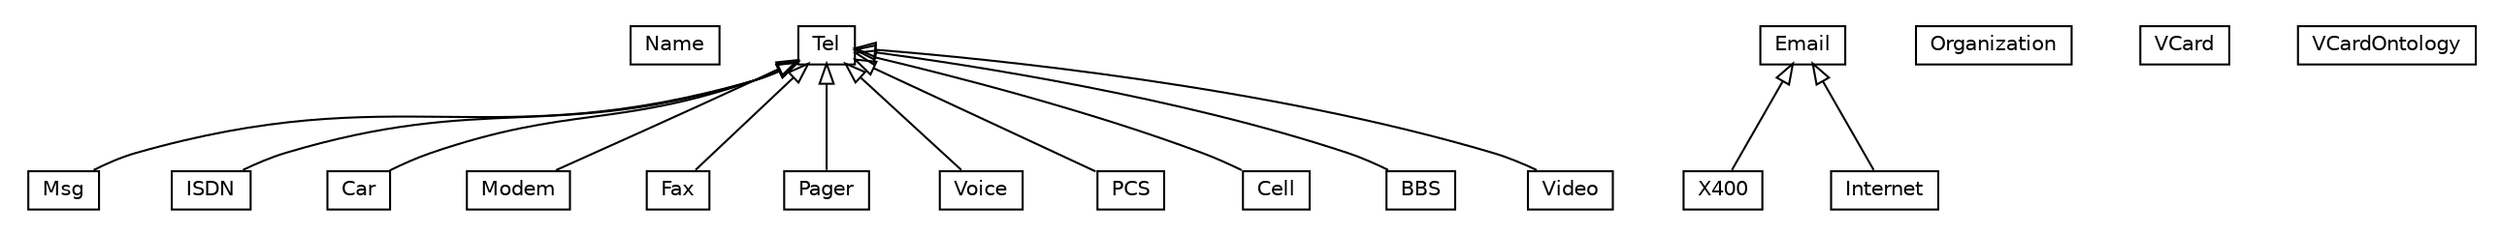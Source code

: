 #!/usr/local/bin/dot
#
# Class diagram 
# Generated by UMLGraph version R5_6-24-gf6e263 (http://www.umlgraph.org/)
#

digraph G {
	edge [fontname="Helvetica",fontsize=10,labelfontname="Helvetica",labelfontsize=10];
	node [fontname="Helvetica",fontsize=10,shape=plaintext];
	nodesep=0.25;
	ranksep=0.5;
	// org.universAAL.ontology.vcard.Name
	c21681 [label=<<table title="org.universAAL.ontology.vcard.Name" border="0" cellborder="1" cellspacing="0" cellpadding="2" port="p" href="./Name.html">
		<tr><td><table border="0" cellspacing="0" cellpadding="1">
<tr><td align="center" balign="center"> Name </td></tr>
		</table></td></tr>
		</table>>, URL="./Name.html", fontname="Helvetica", fontcolor="black", fontsize=10.0];
	// org.universAAL.ontology.vcard.Msg
	c21682 [label=<<table title="org.universAAL.ontology.vcard.Msg" border="0" cellborder="1" cellspacing="0" cellpadding="2" port="p" href="./Msg.html">
		<tr><td><table border="0" cellspacing="0" cellpadding="1">
<tr><td align="center" balign="center"> Msg </td></tr>
		</table></td></tr>
		</table>>, URL="./Msg.html", fontname="Helvetica", fontcolor="black", fontsize=10.0];
	// org.universAAL.ontology.vcard.X400
	c21683 [label=<<table title="org.universAAL.ontology.vcard.X400" border="0" cellborder="1" cellspacing="0" cellpadding="2" port="p" href="./X400.html">
		<tr><td><table border="0" cellspacing="0" cellpadding="1">
<tr><td align="center" balign="center"> X400 </td></tr>
		</table></td></tr>
		</table>>, URL="./X400.html", fontname="Helvetica", fontcolor="black", fontsize=10.0];
	// org.universAAL.ontology.vcard.ISDN
	c21684 [label=<<table title="org.universAAL.ontology.vcard.ISDN" border="0" cellborder="1" cellspacing="0" cellpadding="2" port="p" href="./ISDN.html">
		<tr><td><table border="0" cellspacing="0" cellpadding="1">
<tr><td align="center" balign="center"> ISDN </td></tr>
		</table></td></tr>
		</table>>, URL="./ISDN.html", fontname="Helvetica", fontcolor="black", fontsize=10.0];
	// org.universAAL.ontology.vcard.Organization
	c21685 [label=<<table title="org.universAAL.ontology.vcard.Organization" border="0" cellborder="1" cellspacing="0" cellpadding="2" port="p" href="./Organization.html">
		<tr><td><table border="0" cellspacing="0" cellpadding="1">
<tr><td align="center" balign="center"> Organization </td></tr>
		</table></td></tr>
		</table>>, URL="./Organization.html", fontname="Helvetica", fontcolor="black", fontsize=10.0];
	// org.universAAL.ontology.vcard.VCard
	c21686 [label=<<table title="org.universAAL.ontology.vcard.VCard" border="0" cellborder="1" cellspacing="0" cellpadding="2" port="p" href="./VCard.html">
		<tr><td><table border="0" cellspacing="0" cellpadding="1">
<tr><td align="center" balign="center"> VCard </td></tr>
		</table></td></tr>
		</table>>, URL="./VCard.html", fontname="Helvetica", fontcolor="black", fontsize=10.0];
	// org.universAAL.ontology.vcard.Car
	c21687 [label=<<table title="org.universAAL.ontology.vcard.Car" border="0" cellborder="1" cellspacing="0" cellpadding="2" port="p" href="./Car.html">
		<tr><td><table border="0" cellspacing="0" cellpadding="1">
<tr><td align="center" balign="center"> Car </td></tr>
		</table></td></tr>
		</table>>, URL="./Car.html", fontname="Helvetica", fontcolor="black", fontsize=10.0];
	// org.universAAL.ontology.vcard.VCardOntology
	c21688 [label=<<table title="org.universAAL.ontology.vcard.VCardOntology" border="0" cellborder="1" cellspacing="0" cellpadding="2" port="p" href="./VCardOntology.html">
		<tr><td><table border="0" cellspacing="0" cellpadding="1">
<tr><td align="center" balign="center"> VCardOntology </td></tr>
		</table></td></tr>
		</table>>, URL="./VCardOntology.html", fontname="Helvetica", fontcolor="black", fontsize=10.0];
	// org.universAAL.ontology.vcard.Modem
	c21689 [label=<<table title="org.universAAL.ontology.vcard.Modem" border="0" cellborder="1" cellspacing="0" cellpadding="2" port="p" href="./Modem.html">
		<tr><td><table border="0" cellspacing="0" cellpadding="1">
<tr><td align="center" balign="center"> Modem </td></tr>
		</table></td></tr>
		</table>>, URL="./Modem.html", fontname="Helvetica", fontcolor="black", fontsize=10.0];
	// org.universAAL.ontology.vcard.Fax
	c21690 [label=<<table title="org.universAAL.ontology.vcard.Fax" border="0" cellborder="1" cellspacing="0" cellpadding="2" port="p" href="./Fax.html">
		<tr><td><table border="0" cellspacing="0" cellpadding="1">
<tr><td align="center" balign="center"> Fax </td></tr>
		</table></td></tr>
		</table>>, URL="./Fax.html", fontname="Helvetica", fontcolor="black", fontsize=10.0];
	// org.universAAL.ontology.vcard.Pager
	c21691 [label=<<table title="org.universAAL.ontology.vcard.Pager" border="0" cellborder="1" cellspacing="0" cellpadding="2" port="p" href="./Pager.html">
		<tr><td><table border="0" cellspacing="0" cellpadding="1">
<tr><td align="center" balign="center"> Pager </td></tr>
		</table></td></tr>
		</table>>, URL="./Pager.html", fontname="Helvetica", fontcolor="black", fontsize=10.0];
	// org.universAAL.ontology.vcard.Email
	c21692 [label=<<table title="org.universAAL.ontology.vcard.Email" border="0" cellborder="1" cellspacing="0" cellpadding="2" port="p" href="./Email.html">
		<tr><td><table border="0" cellspacing="0" cellpadding="1">
<tr><td align="center" balign="center"> Email </td></tr>
		</table></td></tr>
		</table>>, URL="./Email.html", fontname="Helvetica", fontcolor="black", fontsize=10.0];
	// org.universAAL.ontology.vcard.Internet
	c21693 [label=<<table title="org.universAAL.ontology.vcard.Internet" border="0" cellborder="1" cellspacing="0" cellpadding="2" port="p" href="./Internet.html">
		<tr><td><table border="0" cellspacing="0" cellpadding="1">
<tr><td align="center" balign="center"> Internet </td></tr>
		</table></td></tr>
		</table>>, URL="./Internet.html", fontname="Helvetica", fontcolor="black", fontsize=10.0];
	// org.universAAL.ontology.vcard.Voice
	c21694 [label=<<table title="org.universAAL.ontology.vcard.Voice" border="0" cellborder="1" cellspacing="0" cellpadding="2" port="p" href="./Voice.html">
		<tr><td><table border="0" cellspacing="0" cellpadding="1">
<tr><td align="center" balign="center"> Voice </td></tr>
		</table></td></tr>
		</table>>, URL="./Voice.html", fontname="Helvetica", fontcolor="black", fontsize=10.0];
	// org.universAAL.ontology.vcard.PCS
	c21695 [label=<<table title="org.universAAL.ontology.vcard.PCS" border="0" cellborder="1" cellspacing="0" cellpadding="2" port="p" href="./PCS.html">
		<tr><td><table border="0" cellspacing="0" cellpadding="1">
<tr><td align="center" balign="center"> PCS </td></tr>
		</table></td></tr>
		</table>>, URL="./PCS.html", fontname="Helvetica", fontcolor="black", fontsize=10.0];
	// org.universAAL.ontology.vcard.Cell
	c21696 [label=<<table title="org.universAAL.ontology.vcard.Cell" border="0" cellborder="1" cellspacing="0" cellpadding="2" port="p" href="./Cell.html">
		<tr><td><table border="0" cellspacing="0" cellpadding="1">
<tr><td align="center" balign="center"> Cell </td></tr>
		</table></td></tr>
		</table>>, URL="./Cell.html", fontname="Helvetica", fontcolor="black", fontsize=10.0];
	// org.universAAL.ontology.vcard.BBS
	c21697 [label=<<table title="org.universAAL.ontology.vcard.BBS" border="0" cellborder="1" cellspacing="0" cellpadding="2" port="p" href="./BBS.html">
		<tr><td><table border="0" cellspacing="0" cellpadding="1">
<tr><td align="center" balign="center"> BBS </td></tr>
		</table></td></tr>
		</table>>, URL="./BBS.html", fontname="Helvetica", fontcolor="black", fontsize=10.0];
	// org.universAAL.ontology.vcard.Tel
	c21698 [label=<<table title="org.universAAL.ontology.vcard.Tel" border="0" cellborder="1" cellspacing="0" cellpadding="2" port="p" href="./Tel.html">
		<tr><td><table border="0" cellspacing="0" cellpadding="1">
<tr><td align="center" balign="center"> Tel </td></tr>
		</table></td></tr>
		</table>>, URL="./Tel.html", fontname="Helvetica", fontcolor="black", fontsize=10.0];
	// org.universAAL.ontology.vcard.Video
	c21699 [label=<<table title="org.universAAL.ontology.vcard.Video" border="0" cellborder="1" cellspacing="0" cellpadding="2" port="p" href="./Video.html">
		<tr><td><table border="0" cellspacing="0" cellpadding="1">
<tr><td align="center" balign="center"> Video </td></tr>
		</table></td></tr>
		</table>>, URL="./Video.html", fontname="Helvetica", fontcolor="black", fontsize=10.0];
	//org.universAAL.ontology.vcard.Msg extends org.universAAL.ontology.vcard.Tel
	c21698:p -> c21682:p [dir=back,arrowtail=empty];
	//org.universAAL.ontology.vcard.X400 extends org.universAAL.ontology.vcard.Email
	c21692:p -> c21683:p [dir=back,arrowtail=empty];
	//org.universAAL.ontology.vcard.ISDN extends org.universAAL.ontology.vcard.Tel
	c21698:p -> c21684:p [dir=back,arrowtail=empty];
	//org.universAAL.ontology.vcard.Car extends org.universAAL.ontology.vcard.Tel
	c21698:p -> c21687:p [dir=back,arrowtail=empty];
	//org.universAAL.ontology.vcard.Modem extends org.universAAL.ontology.vcard.Tel
	c21698:p -> c21689:p [dir=back,arrowtail=empty];
	//org.universAAL.ontology.vcard.Fax extends org.universAAL.ontology.vcard.Tel
	c21698:p -> c21690:p [dir=back,arrowtail=empty];
	//org.universAAL.ontology.vcard.Pager extends org.universAAL.ontology.vcard.Tel
	c21698:p -> c21691:p [dir=back,arrowtail=empty];
	//org.universAAL.ontology.vcard.Internet extends org.universAAL.ontology.vcard.Email
	c21692:p -> c21693:p [dir=back,arrowtail=empty];
	//org.universAAL.ontology.vcard.Voice extends org.universAAL.ontology.vcard.Tel
	c21698:p -> c21694:p [dir=back,arrowtail=empty];
	//org.universAAL.ontology.vcard.PCS extends org.universAAL.ontology.vcard.Tel
	c21698:p -> c21695:p [dir=back,arrowtail=empty];
	//org.universAAL.ontology.vcard.Cell extends org.universAAL.ontology.vcard.Tel
	c21698:p -> c21696:p [dir=back,arrowtail=empty];
	//org.universAAL.ontology.vcard.BBS extends org.universAAL.ontology.vcard.Tel
	c21698:p -> c21697:p [dir=back,arrowtail=empty];
	//org.universAAL.ontology.vcard.Video extends org.universAAL.ontology.vcard.Tel
	c21698:p -> c21699:p [dir=back,arrowtail=empty];
}

